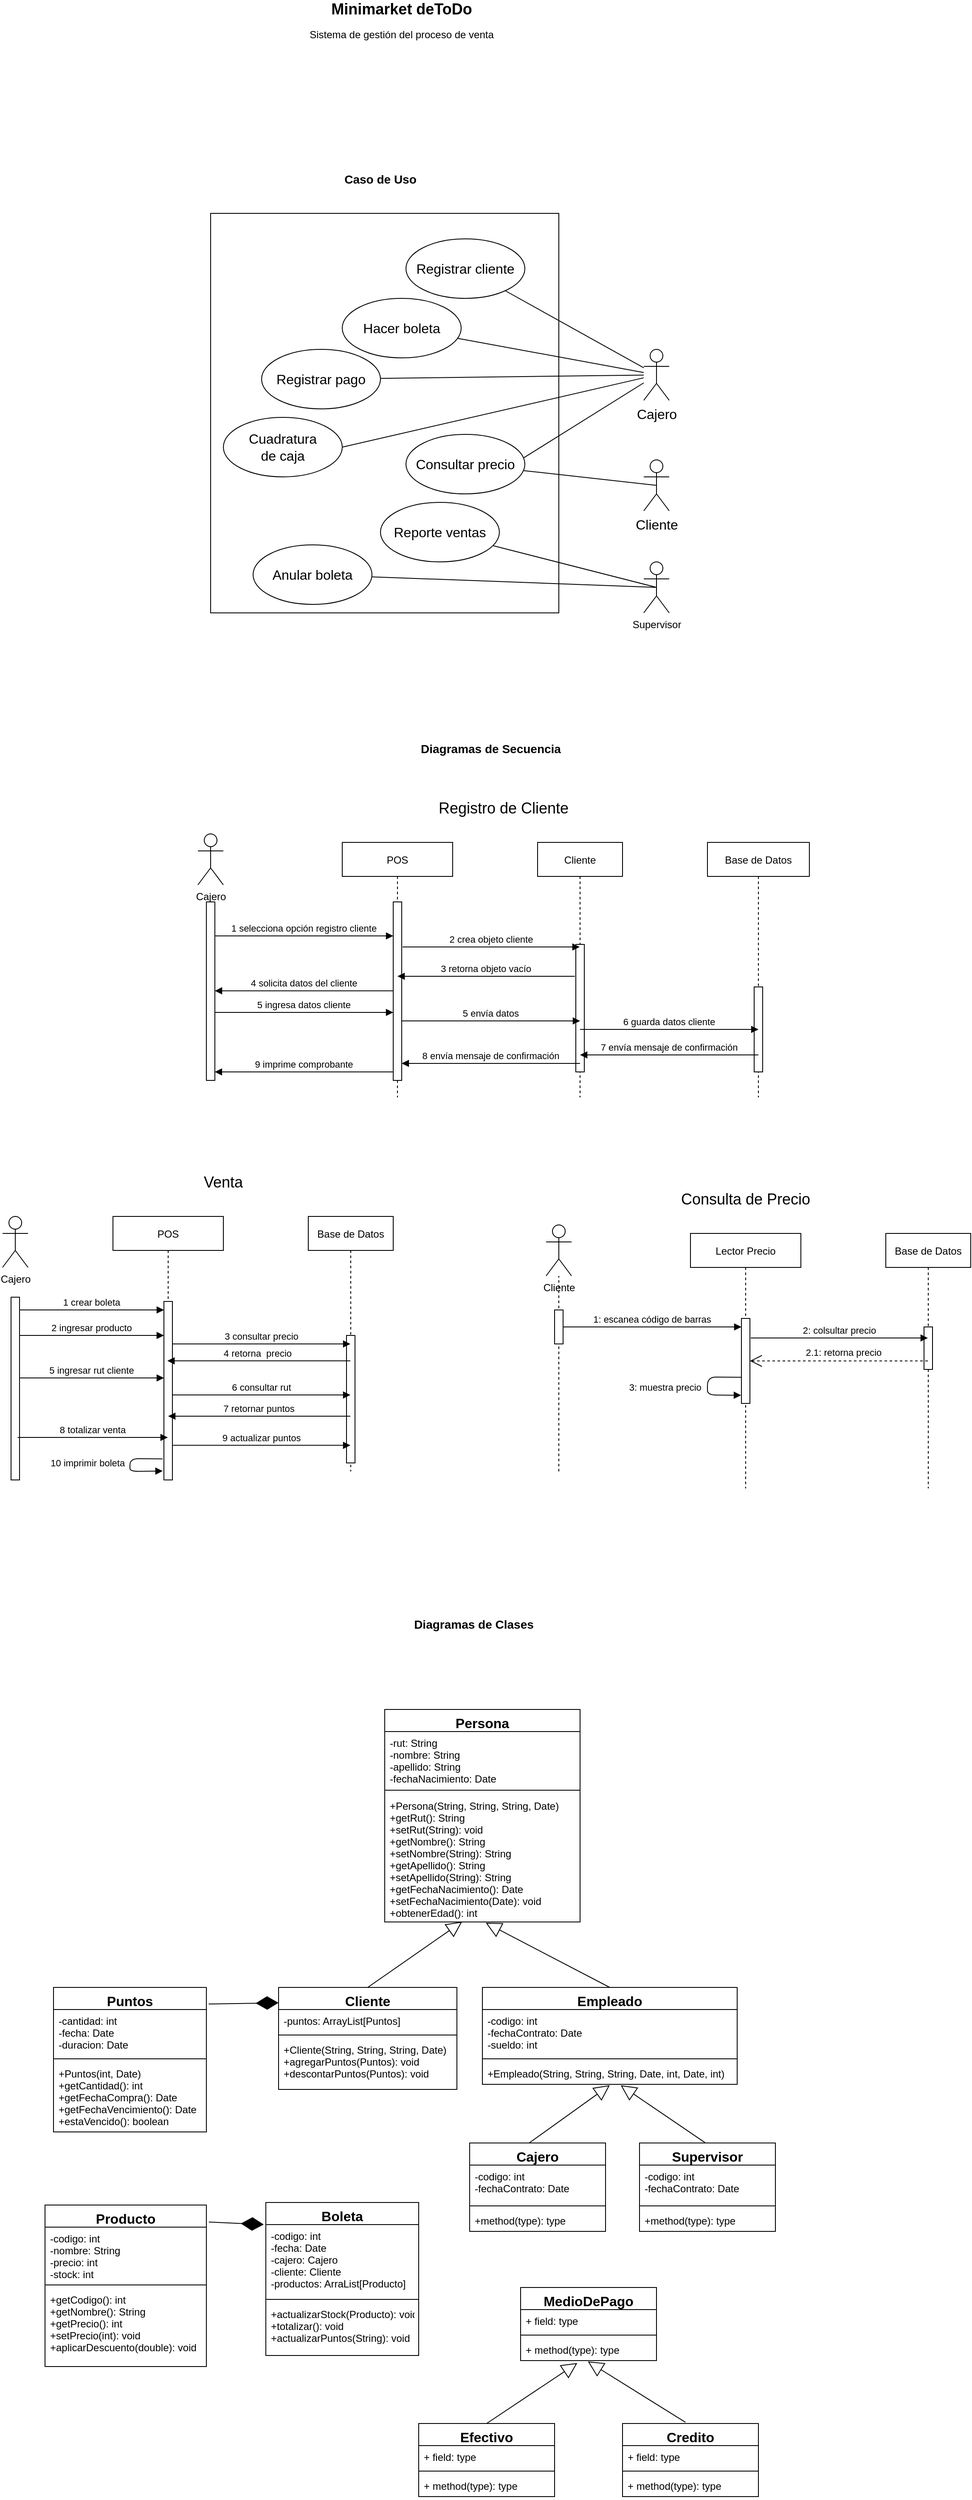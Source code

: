 <mxfile version="13.6.9" type="device"><diagram id="kgpKYQtTHZ0yAKxKKP6v" name="Page-1"><mxGraphModel dx="5803" dy="3350" grid="1" gridSize="10" guides="1" tooltips="1" connect="1" arrows="1" fold="1" page="1" pageScale="1" pageWidth="850" pageHeight="1100" math="0" shadow="0"><root><mxCell id="0"/><mxCell id="1" parent="0"/><mxCell id="EmIaxIDHiQeKBj_-pucx-16" value="" style="rounded=0;whiteSpace=wrap;html=1;" parent="1" vertex="1"><mxGeometry x="-55" y="-480" width="410" height="470" as="geometry"/></mxCell><mxCell id="3nuBFxr9cyL0pnOWT2aG-1" value="POS" style="shape=umlLifeline;perimeter=lifelinePerimeter;container=1;collapsible=0;recursiveResize=0;rounded=0;shadow=0;strokeWidth=1;" parent="1" vertex="1"><mxGeometry x="100" y="260" width="130" height="300" as="geometry"/></mxCell><mxCell id="3nuBFxr9cyL0pnOWT2aG-2" value="" style="points=[];perimeter=orthogonalPerimeter;rounded=0;shadow=0;strokeWidth=1;" parent="3nuBFxr9cyL0pnOWT2aG-1" vertex="1"><mxGeometry x="60" y="70" width="10" height="210" as="geometry"/></mxCell><mxCell id="3nuBFxr9cyL0pnOWT2aG-5" value="Cliente" style="shape=umlLifeline;perimeter=lifelinePerimeter;container=1;collapsible=0;recursiveResize=0;rounded=0;shadow=0;strokeWidth=1;" parent="1" vertex="1"><mxGeometry x="330" y="260" width="100" height="300" as="geometry"/></mxCell><mxCell id="3nuBFxr9cyL0pnOWT2aG-6" value="" style="points=[];perimeter=orthogonalPerimeter;rounded=0;shadow=0;strokeWidth=1;" parent="3nuBFxr9cyL0pnOWT2aG-5" vertex="1"><mxGeometry x="45" y="120" width="10" height="150" as="geometry"/></mxCell><mxCell id="3nuBFxr9cyL0pnOWT2aG-8" value="2 crea objeto cliente" style="verticalAlign=bottom;endArrow=block;shadow=0;strokeWidth=1;" parent="1" target="3nuBFxr9cyL0pnOWT2aG-5" edge="1"><mxGeometry relative="1" as="geometry"><mxPoint x="171" y="383" as="sourcePoint"/></mxGeometry></mxCell><mxCell id="bVhWr8Tj8aRsI57dUlMa-1" value="Cajero" style="shape=umlActor;verticalLabelPosition=bottom;verticalAlign=top;html=1;" parent="1" vertex="1"><mxGeometry x="-70" y="250" width="30" height="60" as="geometry"/></mxCell><mxCell id="bVhWr8Tj8aRsI57dUlMa-2" value="Base de Datos" style="shape=umlLifeline;perimeter=lifelinePerimeter;container=1;collapsible=0;recursiveResize=0;rounded=0;shadow=0;strokeWidth=1;" parent="1" vertex="1"><mxGeometry x="530" y="260" width="120" height="300" as="geometry"/></mxCell><mxCell id="bVhWr8Tj8aRsI57dUlMa-3" value="" style="points=[];perimeter=orthogonalPerimeter;rounded=0;shadow=0;strokeWidth=1;" parent="bVhWr8Tj8aRsI57dUlMa-2" vertex="1"><mxGeometry x="55" y="170" width="10" height="100" as="geometry"/></mxCell><mxCell id="bVhWr8Tj8aRsI57dUlMa-7" value="" style="html=1;points=[];perimeter=orthogonalPerimeter;" parent="1" vertex="1"><mxGeometry x="-60" y="330" width="10" height="210" as="geometry"/></mxCell><mxCell id="3nuBFxr9cyL0pnOWT2aG-3" value="1 selecciona opción registro cliente" style="verticalAlign=bottom;startArrow=none;endArrow=block;startSize=8;shadow=0;strokeWidth=1;startFill=0;" parent="1" source="bVhWr8Tj8aRsI57dUlMa-7" target="3nuBFxr9cyL0pnOWT2aG-2" edge="1"><mxGeometry relative="1" as="geometry"><mxPoint x="10" y="340" as="sourcePoint"/><Array as="points"><mxPoint x="80" y="370"/></Array></mxGeometry></mxCell><mxCell id="bVhWr8Tj8aRsI57dUlMa-11" value="Cajero" style="shape=umlActor;verticalLabelPosition=bottom;verticalAlign=top;html=1;fontSize=16;" parent="1" vertex="1"><mxGeometry x="455" y="-320" width="30" height="60" as="geometry"/></mxCell><mxCell id="bVhWr8Tj8aRsI57dUlMa-12" value="Cliente" style="shape=umlActor;verticalLabelPosition=bottom;verticalAlign=top;html=1;fontSize=16;" parent="1" vertex="1"><mxGeometry x="455" y="-190" width="30" height="60" as="geometry"/></mxCell><mxCell id="bVhWr8Tj8aRsI57dUlMa-13" value="Hacer boleta" style="ellipse;whiteSpace=wrap;html=1;fontSize=16;" parent="1" vertex="1"><mxGeometry x="100" y="-380" width="140" height="70" as="geometry"/></mxCell><mxCell id="bVhWr8Tj8aRsI57dUlMa-17" value="Consultar precio" style="ellipse;whiteSpace=wrap;html=1;fontSize=16;" parent="1" vertex="1"><mxGeometry x="175" y="-220" width="140" height="70" as="geometry"/></mxCell><mxCell id="bVhWr8Tj8aRsI57dUlMa-18" value="" style="endArrow=none;html=1;fontSize=16;" parent="1" source="bVhWr8Tj8aRsI57dUlMa-13" target="bVhWr8Tj8aRsI57dUlMa-11" edge="1"><mxGeometry width="50" height="50" relative="1" as="geometry"><mxPoint x="260" y="-275" as="sourcePoint"/><mxPoint x="310" y="-325" as="targetPoint"/></mxGeometry></mxCell><mxCell id="bVhWr8Tj8aRsI57dUlMa-19" value="Anular boleta" style="ellipse;whiteSpace=wrap;html=1;fontSize=16;" parent="1" vertex="1"><mxGeometry x="-5" y="-90" width="140" height="70" as="geometry"/></mxCell><mxCell id="bVhWr8Tj8aRsI57dUlMa-20" value="" style="endArrow=none;html=1;fontSize=16;exitX=0.989;exitY=0.396;exitDx=0;exitDy=0;exitPerimeter=0;" parent="1" source="bVhWr8Tj8aRsI57dUlMa-17" target="bVhWr8Tj8aRsI57dUlMa-11" edge="1"><mxGeometry width="50" height="50" relative="1" as="geometry"><mxPoint x="165" y="-160" as="sourcePoint"/><mxPoint x="215" y="-210" as="targetPoint"/></mxGeometry></mxCell><mxCell id="bVhWr8Tj8aRsI57dUlMa-21" value="" style="endArrow=none;html=1;fontSize=16;entryX=0.5;entryY=0.5;entryDx=0;entryDy=0;entryPerimeter=0;" parent="1" source="bVhWr8Tj8aRsI57dUlMa-19" target="EmIaxIDHiQeKBj_-pucx-1" edge="1"><mxGeometry width="50" height="50" relative="1" as="geometry"><mxPoint x="165" y="-160" as="sourcePoint"/><mxPoint x="215" y="-210" as="targetPoint"/></mxGeometry></mxCell><mxCell id="bVhWr8Tj8aRsI57dUlMa-23" value="Cuadratura&lt;br&gt;de caja" style="ellipse;whiteSpace=wrap;html=1;fontSize=16;" parent="1" vertex="1"><mxGeometry x="-40" y="-240" width="140" height="70" as="geometry"/></mxCell><mxCell id="bVhWr8Tj8aRsI57dUlMa-24" value="" style="endArrow=none;html=1;fontSize=16;exitX=1;exitY=0.5;exitDx=0;exitDy=0;" parent="1" source="bVhWr8Tj8aRsI57dUlMa-23" target="bVhWr8Tj8aRsI57dUlMa-11" edge="1"><mxGeometry width="50" height="50" relative="1" as="geometry"><mxPoint x="315" y="-130" as="sourcePoint"/><mxPoint x="365" y="-180" as="targetPoint"/></mxGeometry></mxCell><mxCell id="bVhWr8Tj8aRsI57dUlMa-34" value="" style="endArrow=block;endSize=16;endFill=0;html=1;fontSize=16;exitX=0.5;exitY=0;exitDx=0;exitDy=0;entryX=0.396;entryY=0.998;entryDx=0;entryDy=0;entryPerimeter=0;" parent="1" source="bVhWr8Tj8aRsI57dUlMa-29" target="EmIaxIDHiQeKBj_-pucx-44" edge="1"><mxGeometry width="160" relative="1" as="geometry"><mxPoint x="110" y="1600" as="sourcePoint"/><mxPoint x="130" y="1500" as="targetPoint"/></mxGeometry></mxCell><mxCell id="bVhWr8Tj8aRsI57dUlMa-39" value="" style="endArrow=block;endSize=16;endFill=0;html=1;fontSize=16;exitX=0.5;exitY=0;exitDx=0;exitDy=0;" parent="1" source="EmIaxIDHiQeKBj_-pucx-51" edge="1"><mxGeometry width="160" relative="1" as="geometry"><mxPoint x="490" y="1560" as="sourcePoint"/><mxPoint x="269" y="1531" as="targetPoint"/></mxGeometry></mxCell><mxCell id="bVhWr8Tj8aRsI57dUlMa-61" value="3 retorna objeto vacío" style="verticalAlign=bottom;endArrow=block;shadow=0;strokeWidth=1;exitX=-0.117;exitY=0.25;exitDx=0;exitDy=0;exitPerimeter=0;" parent="1" source="3nuBFxr9cyL0pnOWT2aG-6" target="3nuBFxr9cyL0pnOWT2aG-1" edge="1"><mxGeometry relative="1" as="geometry"><mxPoint x="370" y="438" as="sourcePoint"/><mxPoint x="171" y="407" as="targetPoint"/></mxGeometry></mxCell><mxCell id="bVhWr8Tj8aRsI57dUlMa-64" value="5 envía datos" style="verticalAlign=bottom;endArrow=block;shadow=0;strokeWidth=1;exitX=0;exitY=0.438;exitDx=0;exitDy=0;exitPerimeter=0;" parent="1" edge="1"><mxGeometry relative="1" as="geometry"><mxPoint x="169.929" y="470" as="sourcePoint"/><mxPoint x="380" y="470" as="targetPoint"/><Array as="points"><mxPoint x="284.93" y="470"/></Array></mxGeometry></mxCell><mxCell id="bVhWr8Tj8aRsI57dUlMa-66" value="Registrar cliente" style="ellipse;whiteSpace=wrap;html=1;fontSize=16;" parent="1" vertex="1"><mxGeometry x="175" y="-450" width="140" height="70" as="geometry"/></mxCell><mxCell id="bVhWr8Tj8aRsI57dUlMa-67" value="Registrar pago" style="ellipse;whiteSpace=wrap;html=1;fontSize=16;" parent="1" vertex="1"><mxGeometry x="5" y="-320" width="140" height="70" as="geometry"/></mxCell><mxCell id="bVhWr8Tj8aRsI57dUlMa-69" value="" style="endArrow=none;html=1;fontSize=16;" parent="1" source="bVhWr8Tj8aRsI57dUlMa-67" target="bVhWr8Tj8aRsI57dUlMa-11" edge="1"><mxGeometry width="50" height="50" relative="1" as="geometry"><mxPoint x="245.0" y="-45" as="sourcePoint"/><mxPoint x="405" y="-280" as="targetPoint"/></mxGeometry></mxCell><mxCell id="bVhWr8Tj8aRsI57dUlMa-70" value="" style="endArrow=none;html=1;fontSize=16;" parent="1" source="bVhWr8Tj8aRsI57dUlMa-66" target="bVhWr8Tj8aRsI57dUlMa-11" edge="1"><mxGeometry width="50" height="50" relative="1" as="geometry"><mxPoint x="255.0" y="-35" as="sourcePoint"/><mxPoint x="425" y="-260.135" as="targetPoint"/></mxGeometry></mxCell><mxCell id="EmIaxIDHiQeKBj_-pucx-1" value="Supervisor" style="shape=umlActor;verticalLabelPosition=bottom;verticalAlign=top;html=1;outlineConnect=0;" parent="1" vertex="1"><mxGeometry x="455" y="-70" width="30" height="60" as="geometry"/></mxCell><mxCell id="EmIaxIDHiQeKBj_-pucx-17" value="Caso de Uso" style="text;html=1;strokeColor=none;fillColor=none;align=center;verticalAlign=middle;whiteSpace=wrap;rounded=0;fontStyle=1;fontSize=14;" parent="1" vertex="1"><mxGeometry x="85" y="-530" width="120" height="20" as="geometry"/></mxCell><mxCell id="EmIaxIDHiQeKBj_-pucx-18" value="Diagramas de Secuencia" style="text;html=1;strokeColor=none;fillColor=none;align=center;verticalAlign=middle;whiteSpace=wrap;rounded=0;fontStyle=1;fontSize=14;" parent="1" vertex="1"><mxGeometry x="180" y="140" width="190" height="20" as="geometry"/></mxCell><mxCell id="EmIaxIDHiQeKBj_-pucx-19" value="Registro de Cliente" style="text;html=1;strokeColor=none;fillColor=none;align=center;verticalAlign=middle;whiteSpace=wrap;rounded=0;fontSize=18;" parent="1" vertex="1"><mxGeometry x="200" y="210" width="180" height="20" as="geometry"/></mxCell><mxCell id="EmIaxIDHiQeKBj_-pucx-20" value="POS" style="shape=umlLifeline;perimeter=lifelinePerimeter;container=1;collapsible=0;recursiveResize=0;rounded=0;shadow=0;strokeWidth=1;" parent="1" vertex="1"><mxGeometry x="-170" y="700" width="130" height="310" as="geometry"/></mxCell><mxCell id="EmIaxIDHiQeKBj_-pucx-21" value="" style="points=[];perimeter=orthogonalPerimeter;rounded=0;shadow=0;strokeWidth=1;" parent="EmIaxIDHiQeKBj_-pucx-20" vertex="1"><mxGeometry x="60" y="100" width="10" height="210" as="geometry"/></mxCell><mxCell id="q-e4MtaGGfcyDWik1XJO-31" value="10 imprimir boleta" style="verticalAlign=bottom;endArrow=block;shadow=0;strokeWidth=1;exitX=-0.152;exitY=0.882;exitDx=0;exitDy=0;exitPerimeter=0;entryX=-0.152;entryY=0.95;entryDx=0;entryDy=0;entryPerimeter=0;" parent="EmIaxIDHiQeKBj_-pucx-20" source="EmIaxIDHiQeKBj_-pucx-21" target="EmIaxIDHiQeKBj_-pucx-21" edge="1"><mxGeometry x="0.163" y="50" relative="1" as="geometry"><mxPoint x="-34.45" y="350.0" as="sourcePoint"/><mxPoint x="174.45" y="350.0" as="targetPoint"/><Array as="points"><mxPoint x="20" y="285"/><mxPoint x="20" y="300"/></Array><mxPoint x="-49" y="49" as="offset"/></mxGeometry></mxCell><mxCell id="EmIaxIDHiQeKBj_-pucx-22" value="Base de Datos" style="shape=umlLifeline;perimeter=lifelinePerimeter;container=1;collapsible=0;recursiveResize=0;rounded=0;shadow=0;strokeWidth=1;" parent="1" vertex="1"><mxGeometry x="60" y="700" width="100" height="300" as="geometry"/></mxCell><mxCell id="EmIaxIDHiQeKBj_-pucx-23" value="" style="points=[];perimeter=orthogonalPerimeter;rounded=0;shadow=0;strokeWidth=1;" parent="EmIaxIDHiQeKBj_-pucx-22" vertex="1"><mxGeometry x="45" y="140" width="10" height="150" as="geometry"/></mxCell><mxCell id="EmIaxIDHiQeKBj_-pucx-25" value="Cajero" style="shape=umlActor;verticalLabelPosition=bottom;verticalAlign=top;html=1;" parent="1" vertex="1"><mxGeometry x="-300" y="700" width="30" height="60" as="geometry"/></mxCell><mxCell id="EmIaxIDHiQeKBj_-pucx-28" value="" style="html=1;points=[];perimeter=orthogonalPerimeter;" parent="1" vertex="1"><mxGeometry x="-290" y="795" width="10" height="215" as="geometry"/></mxCell><mxCell id="EmIaxIDHiQeKBj_-pucx-29" value="1 crear boleta" style="verticalAlign=bottom;startArrow=none;endArrow=block;startSize=8;shadow=0;strokeWidth=1;startFill=0;" parent="1" source="EmIaxIDHiQeKBj_-pucx-28" target="EmIaxIDHiQeKBj_-pucx-21" edge="1"><mxGeometry relative="1" as="geometry"><mxPoint x="-260" y="780" as="sourcePoint"/><Array as="points"><mxPoint x="-190" y="810"/></Array></mxGeometry></mxCell><mxCell id="EmIaxIDHiQeKBj_-pucx-30" value="3 consultar precio" style="verticalAlign=bottom;endArrow=block;shadow=0;strokeWidth=1;" parent="1" target="EmIaxIDHiQeKBj_-pucx-22" edge="1"><mxGeometry relative="1" as="geometry"><mxPoint x="-100" y="850" as="sourcePoint"/><mxPoint x="100" y="878" as="targetPoint"/></mxGeometry></mxCell><mxCell id="EmIaxIDHiQeKBj_-pucx-31" value="4 retorna  precio " style="verticalAlign=bottom;endArrow=block;shadow=0;strokeWidth=1;entryX=0.493;entryY=0.548;entryDx=0;entryDy=0;entryPerimeter=0;" parent="1" source="EmIaxIDHiQeKBj_-pucx-22" target="EmIaxIDHiQeKBj_-pucx-20" edge="1"><mxGeometry relative="1" as="geometry"><mxPoint x="100" y="880" as="sourcePoint"/><mxPoint x="-100.071" y="880" as="targetPoint"/></mxGeometry></mxCell><mxCell id="EmIaxIDHiQeKBj_-pucx-32" value="6 consultar rut" style="verticalAlign=bottom;endArrow=block;shadow=0;strokeWidth=1;exitX=1;exitY=0.524;exitDx=0;exitDy=0;exitPerimeter=0;" parent="1" source="EmIaxIDHiQeKBj_-pucx-21" target="EmIaxIDHiQeKBj_-pucx-22" edge="1"><mxGeometry relative="1" as="geometry"><mxPoint x="-80" y="910" as="sourcePoint"/><mxPoint x="70" y="910" as="targetPoint"/></mxGeometry></mxCell><mxCell id="EmIaxIDHiQeKBj_-pucx-34" value="5 ingresa datos cliente" style="verticalAlign=bottom;endArrow=block;shadow=0;strokeWidth=1;exitX=0;exitY=0.438;exitDx=0;exitDy=0;exitPerimeter=0;" parent="1" edge="1"><mxGeometry relative="1" as="geometry"><mxPoint x="-50.071" y="460" as="sourcePoint"/><mxPoint x="160" y="460" as="targetPoint"/></mxGeometry></mxCell><mxCell id="EmIaxIDHiQeKBj_-pucx-35" value="6 guarda datos cliente" style="verticalAlign=bottom;endArrow=block;shadow=0;strokeWidth=1;exitX=0;exitY=0.438;exitDx=0;exitDy=0;exitPerimeter=0;" parent="1" edge="1"><mxGeometry relative="1" as="geometry"><mxPoint x="379.999" y="480" as="sourcePoint"/><mxPoint x="590.07" y="480" as="targetPoint"/></mxGeometry></mxCell><mxCell id="EmIaxIDHiQeKBj_-pucx-36" value="7 envía mensaje de confirmación" style="verticalAlign=bottom;endArrow=block;shadow=0;strokeWidth=1;exitX=0;exitY=0.438;exitDx=0;exitDy=0;exitPerimeter=0;" parent="1" edge="1"><mxGeometry relative="1" as="geometry"><mxPoint x="590.07" y="510" as="sourcePoint"/><mxPoint x="379.999" y="510" as="targetPoint"/></mxGeometry></mxCell><mxCell id="EmIaxIDHiQeKBj_-pucx-37" value="8 envía mensaje de confirmación" style="verticalAlign=bottom;endArrow=block;shadow=0;strokeWidth=1;exitX=0;exitY=0.438;exitDx=0;exitDy=0;exitPerimeter=0;" parent="1" edge="1"><mxGeometry relative="1" as="geometry"><mxPoint x="380.0" y="520" as="sourcePoint"/><mxPoint x="169.929" y="520" as="targetPoint"/></mxGeometry></mxCell><mxCell id="EmIaxIDHiQeKBj_-pucx-38" value="9 imprime comprobante" style="verticalAlign=bottom;endArrow=block;shadow=0;strokeWidth=1;exitX=0;exitY=0.438;exitDx=0;exitDy=0;exitPerimeter=0;" parent="1" edge="1"><mxGeometry relative="1" as="geometry"><mxPoint x="160.0" y="530" as="sourcePoint"/><mxPoint x="-50.071" y="530" as="targetPoint"/></mxGeometry></mxCell><mxCell id="EmIaxIDHiQeKBj_-pucx-39" value="Diagrama de Clases" style="text;html=1;strokeColor=none;fillColor=none;align=center;verticalAlign=middle;whiteSpace=wrap;rounded=0;fontSize=18;" parent="1" vertex="1"><mxGeometry x="180" y="1280" width="170" height="20" as="geometry"/></mxCell><mxCell id="EmIaxIDHiQeKBj_-pucx-45" value="" style="endArrow=diamondThin;endFill=1;endSize=24;html=1;fontSize=18;exitX=1.015;exitY=0.115;exitDx=0;exitDy=0;exitPerimeter=0;entryX=0;entryY=0.151;entryDx=0;entryDy=0;entryPerimeter=0;" parent="1" source="bVhWr8Tj8aRsI57dUlMa-52" target="bVhWr8Tj8aRsI57dUlMa-29" edge="1"><mxGeometry width="160" relative="1" as="geometry"><mxPoint x="-80" y="1652" as="sourcePoint"/><mxPoint x="29" y="1620" as="targetPoint"/></mxGeometry></mxCell><mxCell id="bVhWr8Tj8aRsI57dUlMa-52" value="Puntos" style="swimlane;fontStyle=1;align=center;verticalAlign=top;childLayout=stackLayout;horizontal=1;startSize=26;horizontalStack=0;resizeParent=1;resizeParentMax=0;resizeLast=0;collapsible=1;marginBottom=0;fontSize=16;" parent="1" vertex="1"><mxGeometry x="-240" y="1607" width="180" height="170" as="geometry"/></mxCell><mxCell id="bVhWr8Tj8aRsI57dUlMa-53" value="-cantidad: int&#10;-fecha: Date&#10;-duracion: Date" style="text;strokeColor=none;fillColor=none;align=left;verticalAlign=top;spacingLeft=4;spacingRight=4;overflow=hidden;rotatable=0;points=[[0,0.5],[1,0.5]];portConstraint=eastwest;" parent="bVhWr8Tj8aRsI57dUlMa-52" vertex="1"><mxGeometry y="26" width="180" height="54" as="geometry"/></mxCell><mxCell id="bVhWr8Tj8aRsI57dUlMa-54" value="" style="line;strokeWidth=1;fillColor=none;align=left;verticalAlign=middle;spacingTop=-1;spacingLeft=3;spacingRight=3;rotatable=0;labelPosition=right;points=[];portConstraint=eastwest;" parent="bVhWr8Tj8aRsI57dUlMa-52" vertex="1"><mxGeometry y="80" width="180" height="8" as="geometry"/></mxCell><mxCell id="bVhWr8Tj8aRsI57dUlMa-55" value="+Puntos(int, Date)&#10;+getCantidad(): int&#10;+getFechaCompra(): Date&#10;+getFechaVencimiento(): Date&#10;+estaVencido(): boolean" style="text;strokeColor=none;fillColor=none;align=left;verticalAlign=top;spacingLeft=4;spacingRight=4;overflow=hidden;rotatable=0;points=[[0,0.5],[1,0.5]];portConstraint=eastwest;" parent="bVhWr8Tj8aRsI57dUlMa-52" vertex="1"><mxGeometry y="88" width="180" height="82" as="geometry"/></mxCell><mxCell id="bVhWr8Tj8aRsI57dUlMa-29" value="Cliente" style="swimlane;fontStyle=1;align=center;verticalAlign=top;childLayout=stackLayout;horizontal=1;startSize=26;horizontalStack=0;resizeParent=1;resizeParentMax=0;resizeLast=0;collapsible=1;marginBottom=0;fontSize=16;" parent="1" vertex="1"><mxGeometry x="25" y="1607" width="210" height="120" as="geometry"/></mxCell><mxCell id="bVhWr8Tj8aRsI57dUlMa-30" value="-puntos: ArrayList[Puntos]" style="text;strokeColor=none;fillColor=none;align=left;verticalAlign=top;spacingLeft=4;spacingRight=4;overflow=hidden;rotatable=0;points=[[0,0.5],[1,0.5]];portConstraint=eastwest;" parent="bVhWr8Tj8aRsI57dUlMa-29" vertex="1"><mxGeometry y="26" width="210" height="26" as="geometry"/></mxCell><mxCell id="bVhWr8Tj8aRsI57dUlMa-31" value="" style="line;strokeWidth=1;fillColor=none;align=left;verticalAlign=middle;spacingTop=-1;spacingLeft=3;spacingRight=3;rotatable=0;labelPosition=right;points=[];portConstraint=eastwest;" parent="bVhWr8Tj8aRsI57dUlMa-29" vertex="1"><mxGeometry y="52" width="210" height="8" as="geometry"/></mxCell><mxCell id="bVhWr8Tj8aRsI57dUlMa-32" value="+Cliente(String, String, String, Date)&#10;+agregarPuntos(Puntos): void&#10;+descontarPuntos(Puntos): void" style="text;strokeColor=none;fillColor=none;align=left;verticalAlign=top;spacingLeft=4;spacingRight=4;overflow=hidden;rotatable=0;points=[[0,0.5],[1,0.5]];portConstraint=eastwest;" parent="bVhWr8Tj8aRsI57dUlMa-29" vertex="1"><mxGeometry y="60" width="210" height="60" as="geometry"/></mxCell><mxCell id="EmIaxIDHiQeKBj_-pucx-51" value="Empleado" style="swimlane;fontStyle=1;align=center;verticalAlign=top;childLayout=stackLayout;horizontal=1;startSize=26;horizontalStack=0;resizeParent=1;resizeParentMax=0;resizeLast=0;collapsible=1;marginBottom=0;fontSize=16;" parent="1" vertex="1"><mxGeometry x="265" y="1607" width="300" height="114" as="geometry"/></mxCell><mxCell id="EmIaxIDHiQeKBj_-pucx-52" value="-codigo: int&#10;-fechaContrato: Date&#10;-sueldo: int&#10;&#10;" style="text;strokeColor=none;fillColor=none;align=left;verticalAlign=top;spacingLeft=4;spacingRight=4;overflow=hidden;rotatable=0;points=[[0,0.5],[1,0.5]];portConstraint=eastwest;" parent="EmIaxIDHiQeKBj_-pucx-51" vertex="1"><mxGeometry y="26" width="300" height="54" as="geometry"/></mxCell><mxCell id="EmIaxIDHiQeKBj_-pucx-53" value="" style="line;strokeWidth=1;fillColor=none;align=left;verticalAlign=middle;spacingTop=-1;spacingLeft=3;spacingRight=3;rotatable=0;labelPosition=right;points=[];portConstraint=eastwest;" parent="EmIaxIDHiQeKBj_-pucx-51" vertex="1"><mxGeometry y="80" width="300" height="8" as="geometry"/></mxCell><mxCell id="EmIaxIDHiQeKBj_-pucx-54" value="+Empleado(String, String, String, Date, int, Date, int)" style="text;strokeColor=none;fillColor=none;align=left;verticalAlign=top;spacingLeft=4;spacingRight=4;overflow=hidden;rotatable=0;points=[[0,0.5],[1,0.5]];portConstraint=eastwest;" parent="EmIaxIDHiQeKBj_-pucx-51" vertex="1"><mxGeometry y="88" width="300" height="26" as="geometry"/></mxCell><mxCell id="EmIaxIDHiQeKBj_-pucx-55" value="" style="endArrow=block;endSize=16;endFill=0;html=1;fontSize=18;exitX=0.438;exitY=0;exitDx=0;exitDy=0;exitPerimeter=0;" parent="1" source="bVhWr8Tj8aRsI57dUlMa-35" edge="1"><mxGeometry width="160" relative="1" as="geometry"><mxPoint x="160" y="1757" as="sourcePoint"/><mxPoint x="415" y="1722" as="targetPoint"/></mxGeometry></mxCell><mxCell id="EmIaxIDHiQeKBj_-pucx-56" value="" style="endArrow=block;endSize=16;endFill=0;html=1;fontSize=18;entryX=0.543;entryY=1.043;entryDx=0;entryDy=0;entryPerimeter=0;exitX=0.482;exitY=-0.004;exitDx=0;exitDy=0;exitPerimeter=0;" parent="1" source="EmIaxIDHiQeKBj_-pucx-47" target="EmIaxIDHiQeKBj_-pucx-54" edge="1"><mxGeometry width="160" relative="1" as="geometry"><mxPoint x="350.08" y="1810" as="sourcePoint"/><mxPoint x="393.5" y="1732.118" as="targetPoint"/></mxGeometry></mxCell><mxCell id="bVhWr8Tj8aRsI57dUlMa-35" value="Cajero" style="swimlane;fontStyle=1;align=center;verticalAlign=top;childLayout=stackLayout;horizontal=1;startSize=26;horizontalStack=0;resizeParent=1;resizeParentMax=0;resizeLast=0;collapsible=1;marginBottom=0;fontSize=16;" parent="1" vertex="1"><mxGeometry x="250" y="1790" width="160" height="104" as="geometry"/></mxCell><mxCell id="bVhWr8Tj8aRsI57dUlMa-36" value="-codigo: int&#10;-fechaContrato: Date&#10;" style="text;strokeColor=none;fillColor=none;align=left;verticalAlign=top;spacingLeft=4;spacingRight=4;overflow=hidden;rotatable=0;points=[[0,0.5],[1,0.5]];portConstraint=eastwest;" parent="bVhWr8Tj8aRsI57dUlMa-35" vertex="1"><mxGeometry y="26" width="160" height="44" as="geometry"/></mxCell><mxCell id="bVhWr8Tj8aRsI57dUlMa-37" value="" style="line;strokeWidth=1;fillColor=none;align=left;verticalAlign=middle;spacingTop=-1;spacingLeft=3;spacingRight=3;rotatable=0;labelPosition=right;points=[];portConstraint=eastwest;" parent="bVhWr8Tj8aRsI57dUlMa-35" vertex="1"><mxGeometry y="70" width="160" height="8" as="geometry"/></mxCell><mxCell id="bVhWr8Tj8aRsI57dUlMa-38" value="+method(type): type" style="text;strokeColor=none;fillColor=none;align=left;verticalAlign=top;spacingLeft=4;spacingRight=4;overflow=hidden;rotatable=0;points=[[0,0.5],[1,0.5]];portConstraint=eastwest;" parent="bVhWr8Tj8aRsI57dUlMa-35" vertex="1"><mxGeometry y="78" width="160" height="26" as="geometry"/></mxCell><mxCell id="EmIaxIDHiQeKBj_-pucx-47" value="Supervisor" style="swimlane;fontStyle=1;align=center;verticalAlign=top;childLayout=stackLayout;horizontal=1;startSize=26;horizontalStack=0;resizeParent=1;resizeParentMax=0;resizeLast=0;collapsible=1;marginBottom=0;fontSize=16;" parent="1" vertex="1"><mxGeometry x="450" y="1790" width="160" height="104" as="geometry"/></mxCell><mxCell id="EmIaxIDHiQeKBj_-pucx-48" value="-codigo: int&#10;-fechaContrato: Date&#10;" style="text;strokeColor=none;fillColor=none;align=left;verticalAlign=top;spacingLeft=4;spacingRight=4;overflow=hidden;rotatable=0;points=[[0,0.5],[1,0.5]];portConstraint=eastwest;" parent="EmIaxIDHiQeKBj_-pucx-47" vertex="1"><mxGeometry y="26" width="160" height="44" as="geometry"/></mxCell><mxCell id="EmIaxIDHiQeKBj_-pucx-49" value="" style="line;strokeWidth=1;fillColor=none;align=left;verticalAlign=middle;spacingTop=-1;spacingLeft=3;spacingRight=3;rotatable=0;labelPosition=right;points=[];portConstraint=eastwest;" parent="EmIaxIDHiQeKBj_-pucx-47" vertex="1"><mxGeometry y="70" width="160" height="8" as="geometry"/></mxCell><mxCell id="EmIaxIDHiQeKBj_-pucx-50" value="+method(type): type" style="text;strokeColor=none;fillColor=none;align=left;verticalAlign=top;spacingLeft=4;spacingRight=4;overflow=hidden;rotatable=0;points=[[0,0.5],[1,0.5]];portConstraint=eastwest;" parent="EmIaxIDHiQeKBj_-pucx-47" vertex="1"><mxGeometry y="78" width="160" height="26" as="geometry"/></mxCell><mxCell id="bVhWr8Tj8aRsI57dUlMa-25" value="Persona" style="swimlane;fontStyle=1;align=center;verticalAlign=top;childLayout=stackLayout;horizontal=1;startSize=26;horizontalStack=0;resizeParent=1;resizeParentMax=0;resizeLast=0;collapsible=1;marginBottom=0;fontSize=16;" parent="1" vertex="1"><mxGeometry x="150" y="1280" width="230" height="250" as="geometry"/></mxCell><mxCell id="bVhWr8Tj8aRsI57dUlMa-26" value="-rut: String&#10;-nombre: String&#10;-apellido: String&#10;-fechaNacimiento: Date&#10;-" style="text;strokeColor=none;fillColor=none;align=left;verticalAlign=top;spacingLeft=4;spacingRight=4;overflow=hidden;rotatable=0;points=[[0,0.5],[1,0.5]];portConstraint=eastwest;" parent="bVhWr8Tj8aRsI57dUlMa-25" vertex="1"><mxGeometry y="26" width="230" height="64" as="geometry"/></mxCell><mxCell id="bVhWr8Tj8aRsI57dUlMa-27" value="" style="line;strokeWidth=1;fillColor=none;align=left;verticalAlign=middle;spacingTop=-1;spacingLeft=3;spacingRight=3;rotatable=0;labelPosition=right;points=[];portConstraint=eastwest;" parent="bVhWr8Tj8aRsI57dUlMa-25" vertex="1"><mxGeometry y="90" width="230" height="10" as="geometry"/></mxCell><mxCell id="EmIaxIDHiQeKBj_-pucx-44" value="+Persona(String, String, String, Date)&#10;+getRut(): String&#10;+setRut(String): void&#10;+getNombre(): String&#10;+setNombre(String): String&#10;+getApellido(): String&#10;+setApellido(String): String&#10;+getFechaNacimiento(): Date&#10;+setFechaNacimiento(Date): void&#10;+obtenerEdad(): int&#10;" style="text;strokeColor=none;fillColor=none;align=left;verticalAlign=top;spacingLeft=4;spacingRight=4;overflow=hidden;rotatable=0;points=[[0,0.5],[1,0.5]];portConstraint=eastwest;" parent="bVhWr8Tj8aRsI57dUlMa-25" vertex="1"><mxGeometry y="100" width="230" height="150" as="geometry"/></mxCell><mxCell id="EmIaxIDHiQeKBj_-pucx-57" value="Reporte ventas" style="ellipse;whiteSpace=wrap;html=1;fontSize=16;" parent="1" vertex="1"><mxGeometry x="145" y="-140" width="140" height="70" as="geometry"/></mxCell><mxCell id="EmIaxIDHiQeKBj_-pucx-58" value="" style="endArrow=none;html=1;fontSize=16;entryX=0.5;entryY=0.5;entryDx=0;entryDy=0;entryPerimeter=0;" parent="1" source="EmIaxIDHiQeKBj_-pucx-57" target="EmIaxIDHiQeKBj_-pucx-1" edge="1"><mxGeometry width="50" height="50" relative="1" as="geometry"><mxPoint x="273.942" y="-63.88" as="sourcePoint"/><mxPoint x="480" y="-130" as="targetPoint"/></mxGeometry></mxCell><mxCell id="EmIaxIDHiQeKBj_-pucx-67" value="" style="endArrow=block;endSize=16;endFill=0;html=1;fontSize=18;exitX=0.5;exitY=0;exitDx=0;exitDy=0;entryX=0.417;entryY=1.112;entryDx=0;entryDy=0;entryPerimeter=0;" parent="1" source="EmIaxIDHiQeKBj_-pucx-59" target="bVhWr8Tj8aRsI57dUlMa-51" edge="1"><mxGeometry width="160" relative="1" as="geometry"><mxPoint x="500" y="2030" as="sourcePoint"/><mxPoint x="660" y="2030" as="targetPoint"/></mxGeometry></mxCell><mxCell id="EmIaxIDHiQeKBj_-pucx-68" value="" style="endArrow=block;endSize=16;endFill=0;html=1;fontSize=18;exitX=0.463;exitY=-0.017;exitDx=0;exitDy=0;exitPerimeter=0;entryX=0.495;entryY=1.04;entryDx=0;entryDy=0;entryPerimeter=0;" parent="1" source="EmIaxIDHiQeKBj_-pucx-63" target="bVhWr8Tj8aRsI57dUlMa-51" edge="1"><mxGeometry width="160" relative="1" as="geometry"><mxPoint x="280" y="2130" as="sourcePoint"/><mxPoint x="386.72" y="2058.912" as="targetPoint"/></mxGeometry></mxCell><mxCell id="EmIaxIDHiQeKBj_-pucx-70" value="" style="endArrow=diamondThin;endFill=1;endSize=24;html=1;fontSize=18;entryX=-0.014;entryY=0.144;entryDx=0;entryDy=0;entryPerimeter=0;" parent="1" target="bVhWr8Tj8aRsI57dUlMa-44" edge="1"><mxGeometry width="160" relative="1" as="geometry"><mxPoint x="-57" y="1883" as="sourcePoint"/><mxPoint x="-42.4" y="1903.87" as="targetPoint"/></mxGeometry></mxCell><mxCell id="q-e4MtaGGfcyDWik1XJO-2" value="" style="endArrow=none;html=1;fontSize=16;entryX=0.5;entryY=0.5;entryDx=0;entryDy=0;entryPerimeter=0;" parent="1" source="bVhWr8Tj8aRsI57dUlMa-17" target="bVhWr8Tj8aRsI57dUlMa-12" edge="1"><mxGeometry width="50" height="50" relative="1" as="geometry"><mxPoint x="326.34" y="-101.208" as="sourcePoint"/><mxPoint x="455" y="-160" as="targetPoint"/></mxGeometry></mxCell><mxCell id="q-e4MtaGGfcyDWik1XJO-3" value="Lector Precio" style="shape=umlLifeline;perimeter=lifelinePerimeter;container=1;collapsible=0;recursiveResize=0;rounded=0;shadow=0;strokeWidth=1;" parent="1" vertex="1"><mxGeometry x="510" y="720" width="130" height="300" as="geometry"/></mxCell><mxCell id="q-e4MtaGGfcyDWik1XJO-4" value="" style="points=[];perimeter=orthogonalPerimeter;rounded=0;shadow=0;strokeWidth=1;" parent="q-e4MtaGGfcyDWik1XJO-3" vertex="1"><mxGeometry x="60" y="100" width="10" height="100" as="geometry"/></mxCell><mxCell id="q-e4MtaGGfcyDWik1XJO-15" value="3: muestra precio" style="verticalAlign=bottom;endArrow=block;shadow=0;strokeWidth=1;exitX=0.007;exitY=0.692;exitDx=0;exitDy=0;exitPerimeter=0;entryX=-0.046;entryY=0.904;entryDx=0;entryDy=0;entryPerimeter=0;" parent="q-e4MtaGGfcyDWik1XJO-3" source="q-e4MtaGGfcyDWik1XJO-4" target="q-e4MtaGGfcyDWik1XJO-4" edge="1"><mxGeometry x="0.214" y="-50" relative="1" as="geometry"><mxPoint x="-150.001" y="180" as="sourcePoint"/><mxPoint x="60.07" y="180" as="targetPoint"/><Array as="points"><mxPoint x="20" y="169"/><mxPoint x="20" y="190"/></Array><mxPoint x="-49" y="-50" as="offset"/></mxGeometry></mxCell><mxCell id="q-e4MtaGGfcyDWik1XJO-5" value="Base de Datos" style="shape=umlLifeline;perimeter=lifelinePerimeter;container=1;collapsible=0;recursiveResize=0;rounded=0;shadow=0;strokeWidth=1;" parent="1" vertex="1"><mxGeometry x="740" y="720" width="100" height="300" as="geometry"/></mxCell><mxCell id="q-e4MtaGGfcyDWik1XJO-6" value="" style="points=[];perimeter=orthogonalPerimeter;rounded=0;shadow=0;strokeWidth=1;" parent="q-e4MtaGGfcyDWik1XJO-5" vertex="1"><mxGeometry x="45" y="110" width="10" height="50" as="geometry"/></mxCell><mxCell id="q-e4MtaGGfcyDWik1XJO-7" value="2: colsultar precio" style="verticalAlign=bottom;endArrow=block;shadow=0;strokeWidth=1;" parent="1" target="q-e4MtaGGfcyDWik1XJO-5" edge="1"><mxGeometry relative="1" as="geometry"><mxPoint x="581" y="843" as="sourcePoint"/></mxGeometry></mxCell><mxCell id="q-e4MtaGGfcyDWik1XJO-8" value="Cliente" style="shape=umlActor;verticalLabelPosition=bottom;verticalAlign=top;html=1;" parent="1" vertex="1"><mxGeometry x="340" y="710" width="30" height="60" as="geometry"/></mxCell><mxCell id="q-e4MtaGGfcyDWik1XJO-12" value="1: escanea código de barras" style="verticalAlign=bottom;startArrow=none;endArrow=block;startSize=8;shadow=0;strokeWidth=1;rounded=1;startFill=0;" parent="1" source="q-e4MtaGGfcyDWik1XJO-11" target="q-e4MtaGGfcyDWik1XJO-4" edge="1"><mxGeometry relative="1" as="geometry"><mxPoint x="420" y="800" as="sourcePoint"/><Array as="points"><mxPoint x="490" y="830"/></Array></mxGeometry></mxCell><mxCell id="q-e4MtaGGfcyDWik1XJO-20" value="Consulta de Precio" style="text;html=1;strokeColor=none;fillColor=none;align=center;verticalAlign=middle;whiteSpace=wrap;rounded=0;fontSize=18;" parent="1" vertex="1"><mxGeometry x="485" y="670" width="180" height="20" as="geometry"/></mxCell><mxCell id="q-e4MtaGGfcyDWik1XJO-22" value="2.1: retorna precio" style="endArrow=open;endSize=12;dashed=1;html=1;" parent="1" source="q-e4MtaGGfcyDWik1XJO-5" target="q-e4MtaGGfcyDWik1XJO-4" edge="1"><mxGeometry x="-0.05" y="-10" width="160" relative="1" as="geometry"><mxPoint x="770" y="870" as="sourcePoint"/><mxPoint x="610" y="870" as="targetPoint"/><mxPoint as="offset"/></mxGeometry></mxCell><mxCell id="q-e4MtaGGfcyDWik1XJO-23" value="" style="endArrow=none;dashed=1;html=1;" parent="1" target="q-e4MtaGGfcyDWik1XJO-8" edge="1"><mxGeometry width="50" height="50" relative="1" as="geometry"><mxPoint x="355" y="1000" as="sourcePoint"/><mxPoint x="510" y="890" as="targetPoint"/></mxGeometry></mxCell><mxCell id="q-e4MtaGGfcyDWik1XJO-11" value="" style="html=1;points=[];perimeter=orthogonalPerimeter;" parent="1" vertex="1"><mxGeometry x="350" y="810" width="10" height="40" as="geometry"/></mxCell><mxCell id="q-e4MtaGGfcyDWik1XJO-24" value="4 solicita datos del cliente" style="verticalAlign=bottom;endArrow=block;shadow=0;strokeWidth=1;exitX=0;exitY=0.438;exitDx=0;exitDy=0;exitPerimeter=0;" parent="1" edge="1"><mxGeometry relative="1" as="geometry"><mxPoint x="160.07" y="434.58" as="sourcePoint"/><mxPoint x="-50.001" y="434.58" as="targetPoint"/></mxGeometry></mxCell><mxCell id="q-e4MtaGGfcyDWik1XJO-25" value="2 ingresar producto" style="verticalAlign=bottom;endArrow=block;shadow=0;strokeWidth=1;" parent="1" edge="1"><mxGeometry relative="1" as="geometry"><mxPoint x="-280" y="840" as="sourcePoint"/><mxPoint x="-110" y="840" as="targetPoint"/></mxGeometry></mxCell><mxCell id="q-e4MtaGGfcyDWik1XJO-26" value="Venta" style="text;html=1;strokeColor=none;fillColor=none;align=center;verticalAlign=middle;whiteSpace=wrap;rounded=0;fontSize=18;" parent="1" vertex="1"><mxGeometry x="-130" y="650" width="180" height="20" as="geometry"/></mxCell><mxCell id="q-e4MtaGGfcyDWik1XJO-27" value="5 ingresar rut cliente" style="verticalAlign=bottom;endArrow=block;shadow=0;strokeWidth=1;" parent="1" edge="1"><mxGeometry relative="1" as="geometry"><mxPoint x="-280" y="890" as="sourcePoint"/><mxPoint x="-110" y="890" as="targetPoint"/></mxGeometry></mxCell><mxCell id="q-e4MtaGGfcyDWik1XJO-28" value="7 retornar puntos" style="verticalAlign=bottom;endArrow=block;shadow=0;strokeWidth=1;" parent="1" source="EmIaxIDHiQeKBj_-pucx-22" edge="1"><mxGeometry relative="1" as="geometry"><mxPoint x="90" y="935" as="sourcePoint"/><mxPoint x="-105.001" y="935" as="targetPoint"/></mxGeometry></mxCell><mxCell id="q-e4MtaGGfcyDWik1XJO-29" value="8 totalizar venta" style="verticalAlign=bottom;endArrow=block;shadow=0;strokeWidth=1;" parent="1" target="EmIaxIDHiQeKBj_-pucx-20" edge="1"><mxGeometry relative="1" as="geometry"><mxPoint x="-282.251" y="960" as="sourcePoint"/><mxPoint x="-130" y="960" as="targetPoint"/></mxGeometry></mxCell><mxCell id="q-e4MtaGGfcyDWik1XJO-30" value="9 actualizar puntos" style="verticalAlign=bottom;endArrow=block;shadow=0;strokeWidth=1;exitX=1.06;exitY=0.806;exitDx=0;exitDy=0;exitPerimeter=0;" parent="1" source="EmIaxIDHiQeKBj_-pucx-21" target="EmIaxIDHiQeKBj_-pucx-22" edge="1"><mxGeometry relative="1" as="geometry"><mxPoint x="-90" y="970" as="sourcePoint"/><mxPoint x="71.75" y="970" as="targetPoint"/></mxGeometry></mxCell><mxCell id="rJ_YRfbym1vAGwoOaAMb-1" value="" style="group" parent="1" vertex="1" connectable="0"><mxGeometry x="50" y="-730" width="240" height="50" as="geometry"/></mxCell><mxCell id="bVhWr8Tj8aRsI57dUlMa-9" value="Minimarket deToDo" style="text;html=1;strokeColor=none;fillColor=none;align=center;verticalAlign=middle;whiteSpace=wrap;rounded=0;fontStyle=1;fontSize=18;" parent="rJ_YRfbym1vAGwoOaAMb-1" vertex="1"><mxGeometry x="25" width="190" height="20" as="geometry"/></mxCell><mxCell id="bVhWr8Tj8aRsI57dUlMa-10" value="Sistema de gestión del proceso de venta" style="text;html=1;strokeColor=none;fillColor=none;align=center;verticalAlign=middle;whiteSpace=wrap;rounded=0;" parent="rJ_YRfbym1vAGwoOaAMb-1" vertex="1"><mxGeometry y="30" width="240" height="20" as="geometry"/></mxCell><mxCell id="rJ_YRfbym1vAGwoOaAMb-2" value="Diagramas de Clases" style="text;html=1;strokeColor=none;fillColor=none;align=center;verticalAlign=middle;whiteSpace=wrap;rounded=0;fontStyle=1;fontSize=14;" parent="1" vertex="1"><mxGeometry x="160" y="1170" width="190" height="20" as="geometry"/></mxCell><mxCell id="EmIaxIDHiQeKBj_-pucx-63" value="Credito" style="swimlane;fontStyle=1;align=center;verticalAlign=top;childLayout=stackLayout;horizontal=1;startSize=26;horizontalStack=0;resizeParent=1;resizeParentMax=0;resizeLast=0;collapsible=1;marginBottom=0;fontSize=16;" parent="1" vertex="1"><mxGeometry x="430" y="2120" width="160" height="86" as="geometry"/></mxCell><mxCell id="EmIaxIDHiQeKBj_-pucx-64" value="+ field: type" style="text;strokeColor=none;fillColor=none;align=left;verticalAlign=top;spacingLeft=4;spacingRight=4;overflow=hidden;rotatable=0;points=[[0,0.5],[1,0.5]];portConstraint=eastwest;" parent="EmIaxIDHiQeKBj_-pucx-63" vertex="1"><mxGeometry y="26" width="160" height="26" as="geometry"/></mxCell><mxCell id="EmIaxIDHiQeKBj_-pucx-65" value="" style="line;strokeWidth=1;fillColor=none;align=left;verticalAlign=middle;spacingTop=-1;spacingLeft=3;spacingRight=3;rotatable=0;labelPosition=right;points=[];portConstraint=eastwest;" parent="EmIaxIDHiQeKBj_-pucx-63" vertex="1"><mxGeometry y="52" width="160" height="8" as="geometry"/></mxCell><mxCell id="EmIaxIDHiQeKBj_-pucx-66" value="+ method(type): type" style="text;strokeColor=none;fillColor=none;align=left;verticalAlign=top;spacingLeft=4;spacingRight=4;overflow=hidden;rotatable=0;points=[[0,0.5],[1,0.5]];portConstraint=eastwest;" parent="EmIaxIDHiQeKBj_-pucx-63" vertex="1"><mxGeometry y="60" width="160" height="26" as="geometry"/></mxCell><mxCell id="bVhWr8Tj8aRsI57dUlMa-48" value="MedioDePago" style="swimlane;fontStyle=1;align=center;verticalAlign=top;childLayout=stackLayout;horizontal=1;startSize=26;horizontalStack=0;resizeParent=1;resizeParentMax=0;resizeLast=0;collapsible=1;marginBottom=0;fontSize=16;" parent="1" vertex="1"><mxGeometry x="310" y="1960" width="160" height="86" as="geometry"/></mxCell><mxCell id="bVhWr8Tj8aRsI57dUlMa-49" value="+ field: type" style="text;strokeColor=none;fillColor=none;align=left;verticalAlign=top;spacingLeft=4;spacingRight=4;overflow=hidden;rotatable=0;points=[[0,0.5],[1,0.5]];portConstraint=eastwest;" parent="bVhWr8Tj8aRsI57dUlMa-48" vertex="1"><mxGeometry y="26" width="160" height="26" as="geometry"/></mxCell><mxCell id="bVhWr8Tj8aRsI57dUlMa-50" value="" style="line;strokeWidth=1;fillColor=none;align=left;verticalAlign=middle;spacingTop=-1;spacingLeft=3;spacingRight=3;rotatable=0;labelPosition=right;points=[];portConstraint=eastwest;" parent="bVhWr8Tj8aRsI57dUlMa-48" vertex="1"><mxGeometry y="52" width="160" height="8" as="geometry"/></mxCell><mxCell id="bVhWr8Tj8aRsI57dUlMa-51" value="+ method(type): type" style="text;strokeColor=none;fillColor=none;align=left;verticalAlign=top;spacingLeft=4;spacingRight=4;overflow=hidden;rotatable=0;points=[[0,0.5],[1,0.5]];portConstraint=eastwest;" parent="bVhWr8Tj8aRsI57dUlMa-48" vertex="1"><mxGeometry y="60" width="160" height="26" as="geometry"/></mxCell><mxCell id="EmIaxIDHiQeKBj_-pucx-59" value="Efectivo" style="swimlane;fontStyle=1;align=center;verticalAlign=top;childLayout=stackLayout;horizontal=1;startSize=26;horizontalStack=0;resizeParent=1;resizeParentMax=0;resizeLast=0;collapsible=1;marginBottom=0;fontSize=16;" parent="1" vertex="1"><mxGeometry x="190" y="2120" width="160" height="86" as="geometry"/></mxCell><mxCell id="EmIaxIDHiQeKBj_-pucx-60" value="+ field: type" style="text;strokeColor=none;fillColor=none;align=left;verticalAlign=top;spacingLeft=4;spacingRight=4;overflow=hidden;rotatable=0;points=[[0,0.5],[1,0.5]];portConstraint=eastwest;" parent="EmIaxIDHiQeKBj_-pucx-59" vertex="1"><mxGeometry y="26" width="160" height="26" as="geometry"/></mxCell><mxCell id="EmIaxIDHiQeKBj_-pucx-61" value="" style="line;strokeWidth=1;fillColor=none;align=left;verticalAlign=middle;spacingTop=-1;spacingLeft=3;spacingRight=3;rotatable=0;labelPosition=right;points=[];portConstraint=eastwest;" parent="EmIaxIDHiQeKBj_-pucx-59" vertex="1"><mxGeometry y="52" width="160" height="8" as="geometry"/></mxCell><mxCell id="EmIaxIDHiQeKBj_-pucx-62" value="+ method(type): type" style="text;strokeColor=none;fillColor=none;align=left;verticalAlign=top;spacingLeft=4;spacingRight=4;overflow=hidden;rotatable=0;points=[[0,0.5],[1,0.5]];portConstraint=eastwest;" parent="EmIaxIDHiQeKBj_-pucx-59" vertex="1"><mxGeometry y="60" width="160" height="26" as="geometry"/></mxCell><mxCell id="bVhWr8Tj8aRsI57dUlMa-40" value="Producto" style="swimlane;fontStyle=1;align=center;verticalAlign=top;childLayout=stackLayout;horizontal=1;startSize=26;horizontalStack=0;resizeParent=1;resizeParentMax=0;resizeLast=0;collapsible=1;marginBottom=0;fontSize=16;" parent="1" vertex="1"><mxGeometry x="-250" y="1863" width="190" height="190" as="geometry"/></mxCell><mxCell id="bVhWr8Tj8aRsI57dUlMa-41" value="-codigo: int&#10;-nombre: String&#10;-precio: int&#10;-stock: int&#10;" style="text;strokeColor=none;fillColor=none;align=left;verticalAlign=top;spacingLeft=4;spacingRight=4;overflow=hidden;rotatable=0;points=[[0,0.5],[1,0.5]];portConstraint=eastwest;" parent="bVhWr8Tj8aRsI57dUlMa-40" vertex="1"><mxGeometry y="26" width="190" height="64" as="geometry"/></mxCell><mxCell id="bVhWr8Tj8aRsI57dUlMa-42" value="" style="line;strokeWidth=1;fillColor=none;align=left;verticalAlign=middle;spacingTop=-1;spacingLeft=3;spacingRight=3;rotatable=0;labelPosition=right;points=[];portConstraint=eastwest;" parent="bVhWr8Tj8aRsI57dUlMa-40" vertex="1"><mxGeometry y="90" width="190" height="8" as="geometry"/></mxCell><mxCell id="bVhWr8Tj8aRsI57dUlMa-43" value="+getCodigo(): int&#10;+getNombre(): String&#10;+getPrecio(): int&#10;+setPrecio(int): void&#10;+aplicarDescuento(double): void" style="text;strokeColor=none;fillColor=none;align=left;verticalAlign=top;spacingLeft=4;spacingRight=4;overflow=hidden;rotatable=0;points=[[0,0.5],[1,0.5]];portConstraint=eastwest;" parent="bVhWr8Tj8aRsI57dUlMa-40" vertex="1"><mxGeometry y="98" width="190" height="92" as="geometry"/></mxCell><mxCell id="bVhWr8Tj8aRsI57dUlMa-44" value="Boleta" style="swimlane;fontStyle=1;align=center;verticalAlign=top;childLayout=stackLayout;horizontal=1;startSize=26;horizontalStack=0;resizeParent=1;resizeParentMax=0;resizeLast=0;collapsible=1;marginBottom=0;fontSize=16;" parent="1" vertex="1"><mxGeometry x="10" y="1860" width="180" height="180" as="geometry"/></mxCell><mxCell id="bVhWr8Tj8aRsI57dUlMa-45" value="-codigo: int&#10;-fecha: Date&#10;-cajero: Cajero&#10;-cliente: Cliente&#10;-productos: ArraList[Producto]" style="text;strokeColor=none;fillColor=none;align=left;verticalAlign=top;spacingLeft=4;spacingRight=4;overflow=hidden;rotatable=0;points=[[0,0.5],[1,0.5]];portConstraint=eastwest;" parent="bVhWr8Tj8aRsI57dUlMa-44" vertex="1"><mxGeometry y="26" width="180" height="84" as="geometry"/></mxCell><mxCell id="bVhWr8Tj8aRsI57dUlMa-46" value="" style="line;strokeWidth=1;fillColor=none;align=left;verticalAlign=middle;spacingTop=-1;spacingLeft=3;spacingRight=3;rotatable=0;labelPosition=right;points=[];portConstraint=eastwest;" parent="bVhWr8Tj8aRsI57dUlMa-44" vertex="1"><mxGeometry y="110" width="180" height="8" as="geometry"/></mxCell><mxCell id="bVhWr8Tj8aRsI57dUlMa-47" value="+actualizarStock(Producto): void&#10;+totalizar(): void&#10;+actualizarPuntos(String): void" style="text;strokeColor=none;fillColor=none;align=left;verticalAlign=top;spacingLeft=4;spacingRight=4;overflow=hidden;rotatable=0;points=[[0,0.5],[1,0.5]];portConstraint=eastwest;" parent="bVhWr8Tj8aRsI57dUlMa-44" vertex="1"><mxGeometry y="118" width="180" height="62" as="geometry"/></mxCell></root></mxGraphModel></diagram></mxfile>